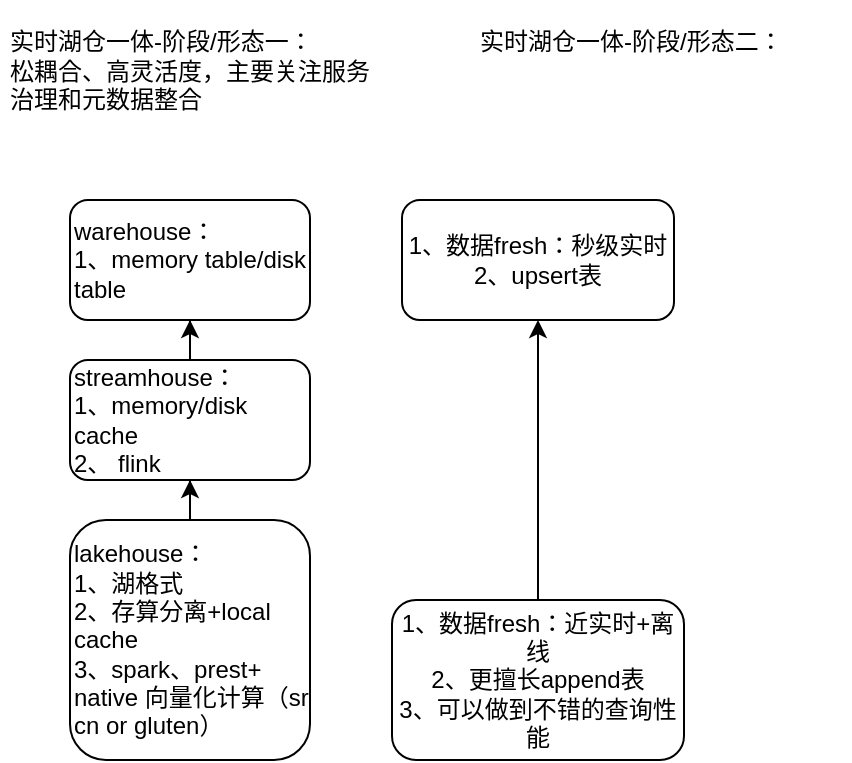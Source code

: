 <mxfile version="21.1.7" type="github">
  <diagram name="Page-1" id="tdsSamAIJly84Pqii09j">
    <mxGraphModel dx="772" dy="452" grid="1" gridSize="10" guides="1" tooltips="1" connect="1" arrows="1" fold="1" page="1" pageScale="1" pageWidth="827" pageHeight="1169" math="0" shadow="0">
      <root>
        <mxCell id="0" />
        <mxCell id="1" parent="0" />
        <mxCell id="t9ew9VlHhDujuSl9eibk-1" value="warehouse：&lt;br&gt;1、memory table/disk table" style="rounded=1;whiteSpace=wrap;html=1;align=left;" vertex="1" parent="1">
          <mxGeometry x="240" y="410" width="120" height="60" as="geometry" />
        </mxCell>
        <mxCell id="t9ew9VlHhDujuSl9eibk-11" style="edgeStyle=orthogonalEdgeStyle;rounded=0;orthogonalLoop=1;jettySize=auto;html=1;entryX=0.5;entryY=1;entryDx=0;entryDy=0;" edge="1" parent="1" source="t9ew9VlHhDujuSl9eibk-2" target="t9ew9VlHhDujuSl9eibk-7">
          <mxGeometry relative="1" as="geometry" />
        </mxCell>
        <mxCell id="t9ew9VlHhDujuSl9eibk-2" value="lakehouse：&lt;br&gt;1、湖格式&lt;br&gt;2、存算分离+local cache&lt;br&gt;3、spark、prest+ native 向量化计算（sr cn or gluten）" style="rounded=1;whiteSpace=wrap;html=1;align=left;" vertex="1" parent="1">
          <mxGeometry x="240" y="570" width="120" height="120" as="geometry" />
        </mxCell>
        <mxCell id="t9ew9VlHhDujuSl9eibk-3" value="&lt;br&gt;实时湖仓一体-阶段/形态一：&lt;br&gt;松耦合、高灵活度，主要关注服务治理和元数据整合" style="text;html=1;strokeColor=none;fillColor=none;spacing=5;spacingTop=-20;whiteSpace=wrap;overflow=hidden;rounded=0;" vertex="1" parent="1">
          <mxGeometry x="205" y="320" width="190" height="70" as="geometry" />
        </mxCell>
        <mxCell id="t9ew9VlHhDujuSl9eibk-6" value="&lt;br&gt;实时湖仓一体-阶段/形态二：&lt;br&gt;" style="text;html=1;strokeColor=none;fillColor=none;spacing=5;spacingTop=-20;whiteSpace=wrap;overflow=hidden;rounded=0;" vertex="1" parent="1">
          <mxGeometry x="440" y="320" width="190" height="70" as="geometry" />
        </mxCell>
        <mxCell id="t9ew9VlHhDujuSl9eibk-12" style="edgeStyle=orthogonalEdgeStyle;rounded=0;orthogonalLoop=1;jettySize=auto;html=1;entryX=0.5;entryY=1;entryDx=0;entryDy=0;" edge="1" parent="1" source="t9ew9VlHhDujuSl9eibk-7" target="t9ew9VlHhDujuSl9eibk-1">
          <mxGeometry relative="1" as="geometry" />
        </mxCell>
        <mxCell id="t9ew9VlHhDujuSl9eibk-7" value="streamhouse：&lt;br&gt;1、memory/disk cache&lt;br&gt;2、 flink" style="rounded=1;whiteSpace=wrap;html=1;align=left;" vertex="1" parent="1">
          <mxGeometry x="240" y="490" width="120" height="60" as="geometry" />
        </mxCell>
        <mxCell id="t9ew9VlHhDujuSl9eibk-10" style="edgeStyle=orthogonalEdgeStyle;rounded=0;orthogonalLoop=1;jettySize=auto;html=1;entryX=0.5;entryY=1;entryDx=0;entryDy=0;" edge="1" parent="1" source="t9ew9VlHhDujuSl9eibk-8" target="t9ew9VlHhDujuSl9eibk-9">
          <mxGeometry relative="1" as="geometry" />
        </mxCell>
        <mxCell id="t9ew9VlHhDujuSl9eibk-8" value="1、数据fresh：近实时+离线&lt;br&gt;2、更擅长append表&lt;br&gt;3、可以做到不错的查询性能" style="rounded=1;whiteSpace=wrap;html=1;" vertex="1" parent="1">
          <mxGeometry x="401" y="610" width="146" height="80" as="geometry" />
        </mxCell>
        <mxCell id="t9ew9VlHhDujuSl9eibk-9" value="1、数据fresh：秒级实时&lt;br&gt;2、upsert表" style="rounded=1;whiteSpace=wrap;html=1;" vertex="1" parent="1">
          <mxGeometry x="406" y="410" width="136" height="60" as="geometry" />
        </mxCell>
      </root>
    </mxGraphModel>
  </diagram>
</mxfile>
